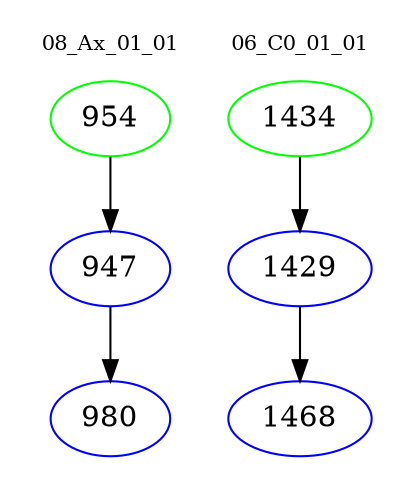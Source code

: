 digraph{
subgraph cluster_0 {
color = white
label = "08_Ax_01_01";
fontsize=10;
T0_954 [label="954", color="green"]
T0_954 -> T0_947 [color="black"]
T0_947 [label="947", color="blue"]
T0_947 -> T0_980 [color="black"]
T0_980 [label="980", color="blue"]
}
subgraph cluster_1 {
color = white
label = "06_C0_01_01";
fontsize=10;
T1_1434 [label="1434", color="green"]
T1_1434 -> T1_1429 [color="black"]
T1_1429 [label="1429", color="blue"]
T1_1429 -> T1_1468 [color="black"]
T1_1468 [label="1468", color="blue"]
}
}
